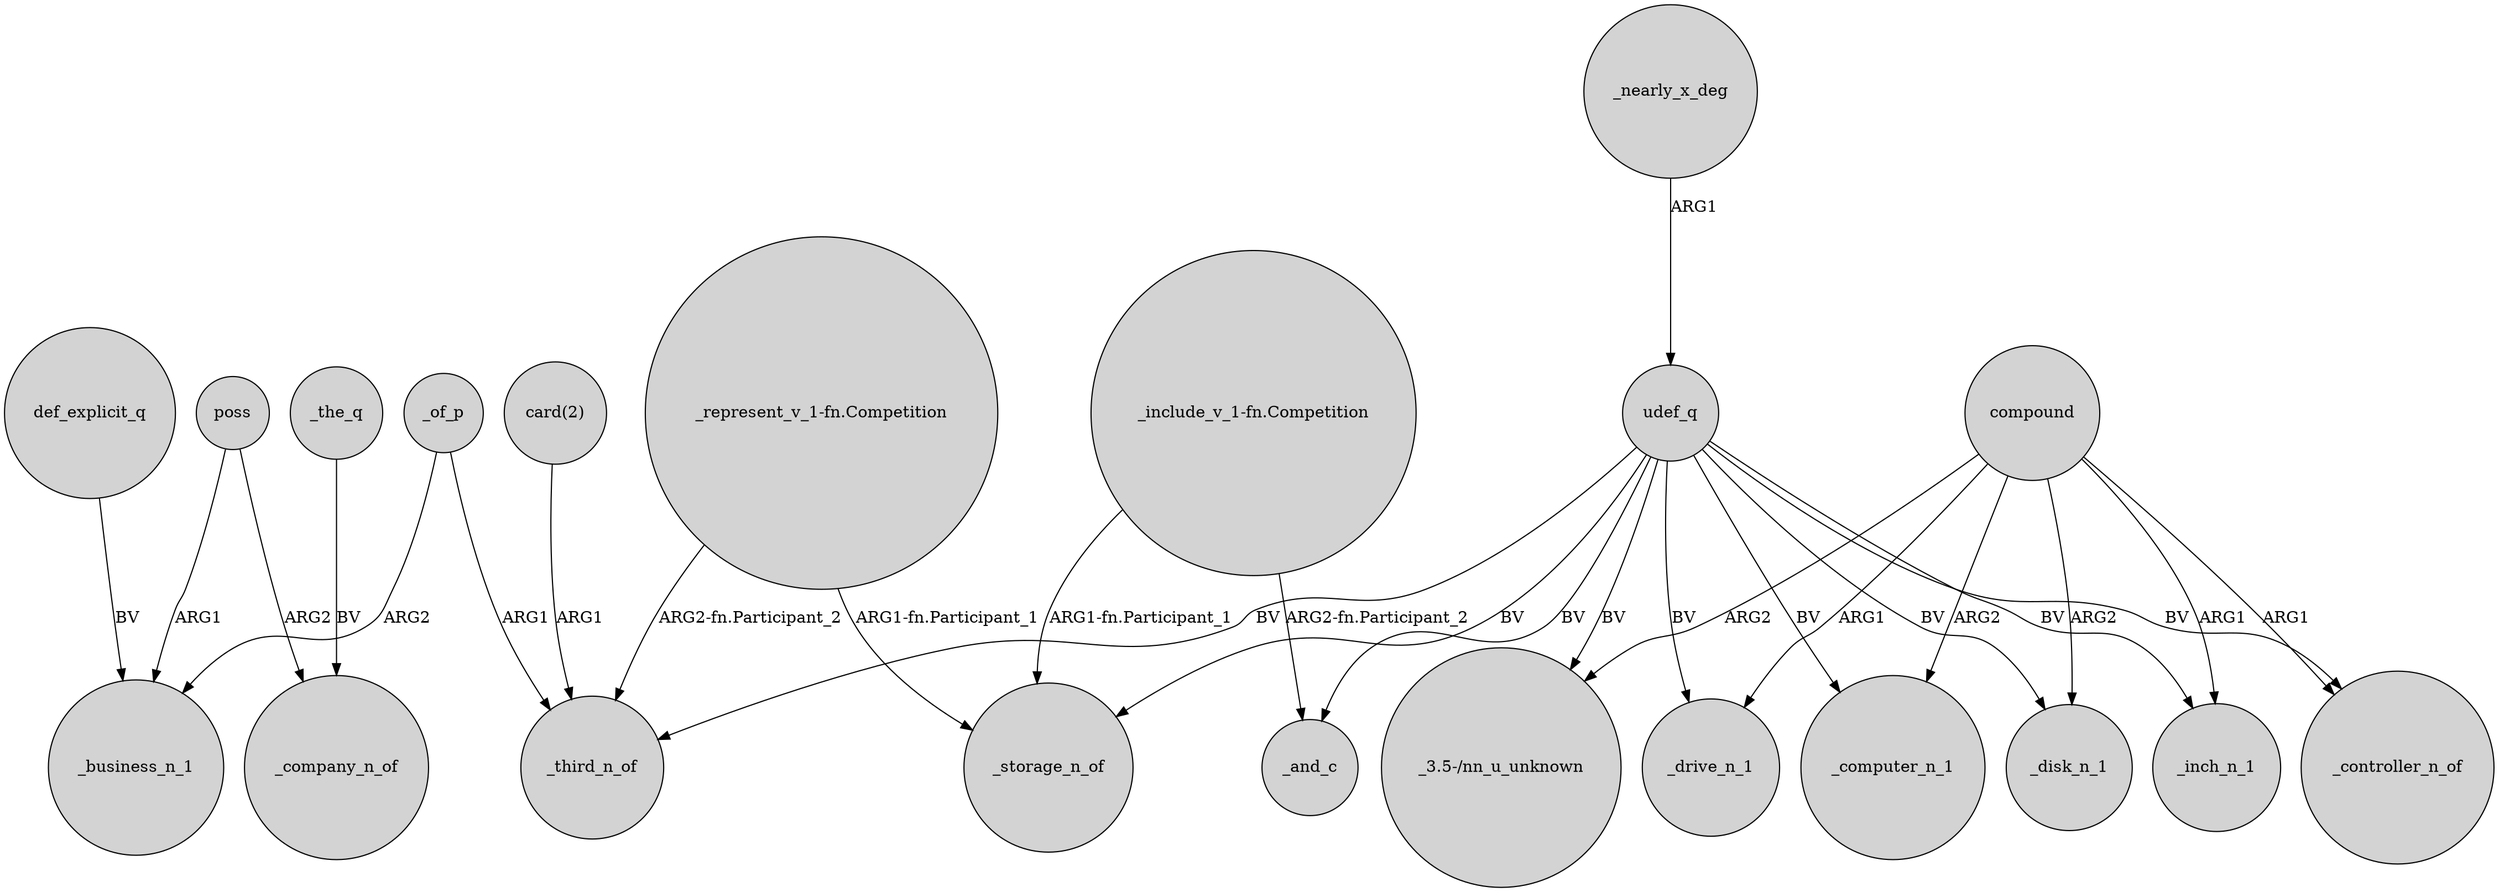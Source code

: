 digraph {
	node [shape=circle style=filled]
	def_explicit_q -> _business_n_1 [label=BV]
	udef_q -> _disk_n_1 [label=BV]
	poss -> _business_n_1 [label=ARG1]
	"_represent_v_1-fn.Competition" -> _storage_n_of [label="ARG1-fn.Participant_1"]
	"_include_v_1-fn.Competition" -> _and_c [label="ARG2-fn.Participant_2"]
	compound -> _computer_n_1 [label=ARG2]
	udef_q -> _storage_n_of [label=BV]
	compound -> "_3.5-/nn_u_unknown" [label=ARG2]
	udef_q -> _and_c [label=BV]
	udef_q -> "_3.5-/nn_u_unknown" [label=BV]
	"_include_v_1-fn.Competition" -> _storage_n_of [label="ARG1-fn.Participant_1"]
	compound -> _inch_n_1 [label=ARG1]
	poss -> _company_n_of [label=ARG2]
	compound -> _disk_n_1 [label=ARG2]
	"_represent_v_1-fn.Competition" -> _third_n_of [label="ARG2-fn.Participant_2"]
	udef_q -> _computer_n_1 [label=BV]
	udef_q -> _drive_n_1 [label=BV]
	compound -> _controller_n_of [label=ARG1]
	udef_q -> _inch_n_1 [label=BV]
	_of_p -> _business_n_1 [label=ARG2]
	_nearly_x_deg -> udef_q [label=ARG1]
	udef_q -> _controller_n_of [label=BV]
	compound -> _drive_n_1 [label=ARG1]
	_of_p -> _third_n_of [label=ARG1]
	_the_q -> _company_n_of [label=BV]
	udef_q -> _third_n_of [label=BV]
	"card(2)" -> _third_n_of [label=ARG1]
}
